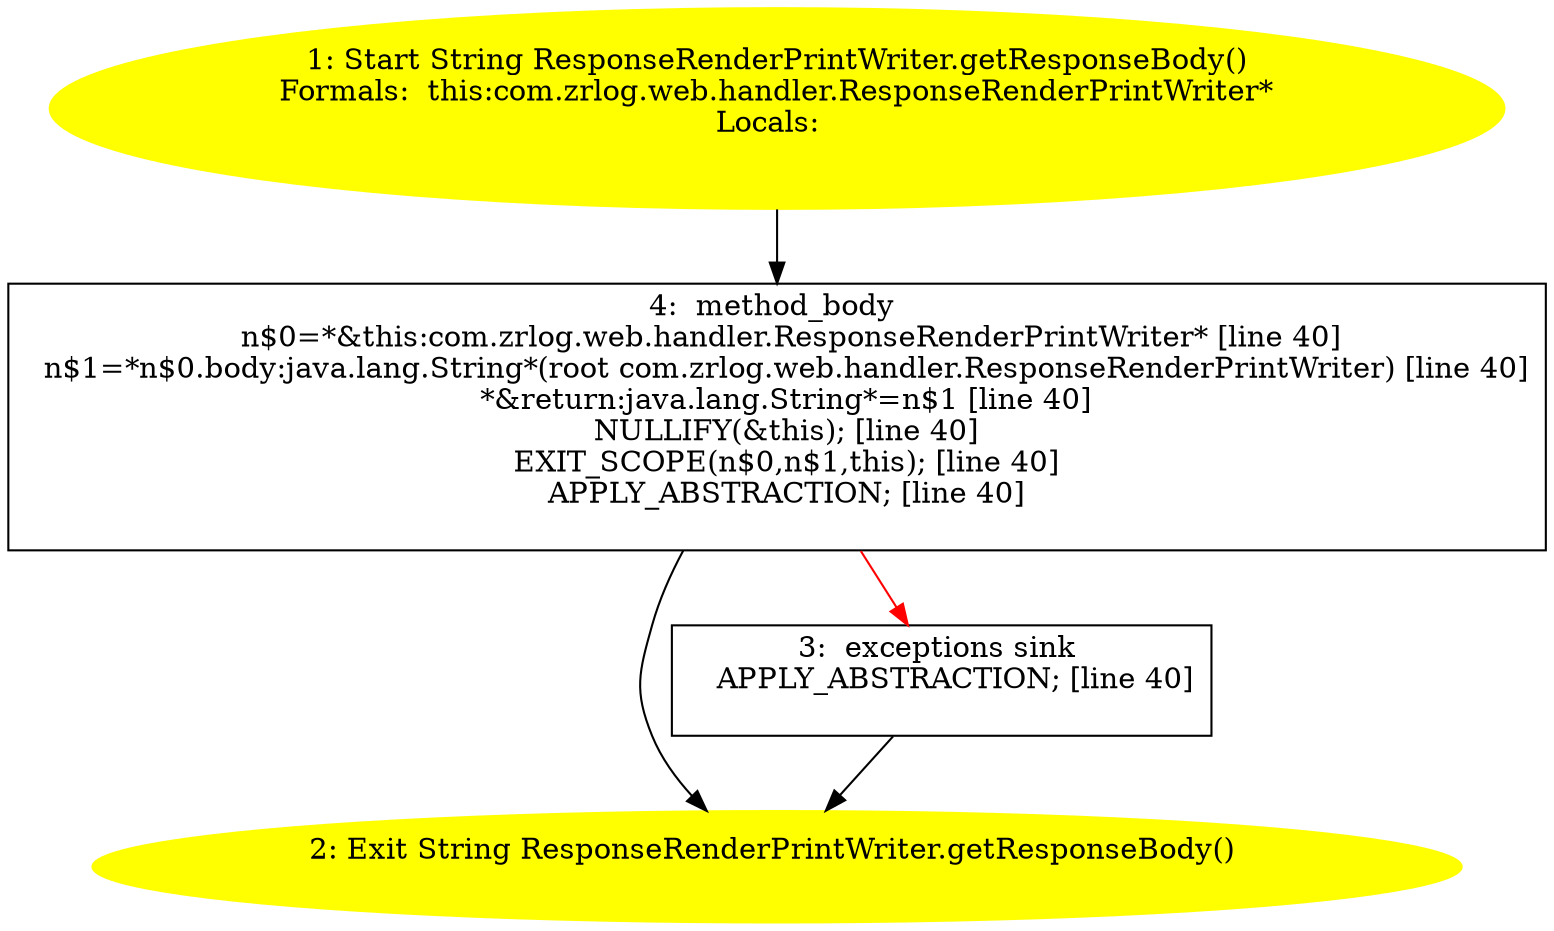 /* @generated */
digraph cfg {
"com.zrlog.web.handler.ResponseRenderPrintWriter.getResponseBody():java.lang.String.83edaa293395e04670085176418e615c_1" [label="1: Start String ResponseRenderPrintWriter.getResponseBody()\nFormals:  this:com.zrlog.web.handler.ResponseRenderPrintWriter*\nLocals:  \n  " color=yellow style=filled]
	

	 "com.zrlog.web.handler.ResponseRenderPrintWriter.getResponseBody():java.lang.String.83edaa293395e04670085176418e615c_1" -> "com.zrlog.web.handler.ResponseRenderPrintWriter.getResponseBody():java.lang.String.83edaa293395e04670085176418e615c_4" ;
"com.zrlog.web.handler.ResponseRenderPrintWriter.getResponseBody():java.lang.String.83edaa293395e04670085176418e615c_2" [label="2: Exit String ResponseRenderPrintWriter.getResponseBody() \n  " color=yellow style=filled]
	

"com.zrlog.web.handler.ResponseRenderPrintWriter.getResponseBody():java.lang.String.83edaa293395e04670085176418e615c_3" [label="3:  exceptions sink \n   APPLY_ABSTRACTION; [line 40]\n " shape="box"]
	

	 "com.zrlog.web.handler.ResponseRenderPrintWriter.getResponseBody():java.lang.String.83edaa293395e04670085176418e615c_3" -> "com.zrlog.web.handler.ResponseRenderPrintWriter.getResponseBody():java.lang.String.83edaa293395e04670085176418e615c_2" ;
"com.zrlog.web.handler.ResponseRenderPrintWriter.getResponseBody():java.lang.String.83edaa293395e04670085176418e615c_4" [label="4:  method_body \n   n$0=*&this:com.zrlog.web.handler.ResponseRenderPrintWriter* [line 40]\n  n$1=*n$0.body:java.lang.String*(root com.zrlog.web.handler.ResponseRenderPrintWriter) [line 40]\n  *&return:java.lang.String*=n$1 [line 40]\n  NULLIFY(&this); [line 40]\n  EXIT_SCOPE(n$0,n$1,this); [line 40]\n  APPLY_ABSTRACTION; [line 40]\n " shape="box"]
	

	 "com.zrlog.web.handler.ResponseRenderPrintWriter.getResponseBody():java.lang.String.83edaa293395e04670085176418e615c_4" -> "com.zrlog.web.handler.ResponseRenderPrintWriter.getResponseBody():java.lang.String.83edaa293395e04670085176418e615c_2" ;
	 "com.zrlog.web.handler.ResponseRenderPrintWriter.getResponseBody():java.lang.String.83edaa293395e04670085176418e615c_4" -> "com.zrlog.web.handler.ResponseRenderPrintWriter.getResponseBody():java.lang.String.83edaa293395e04670085176418e615c_3" [color="red" ];
}
